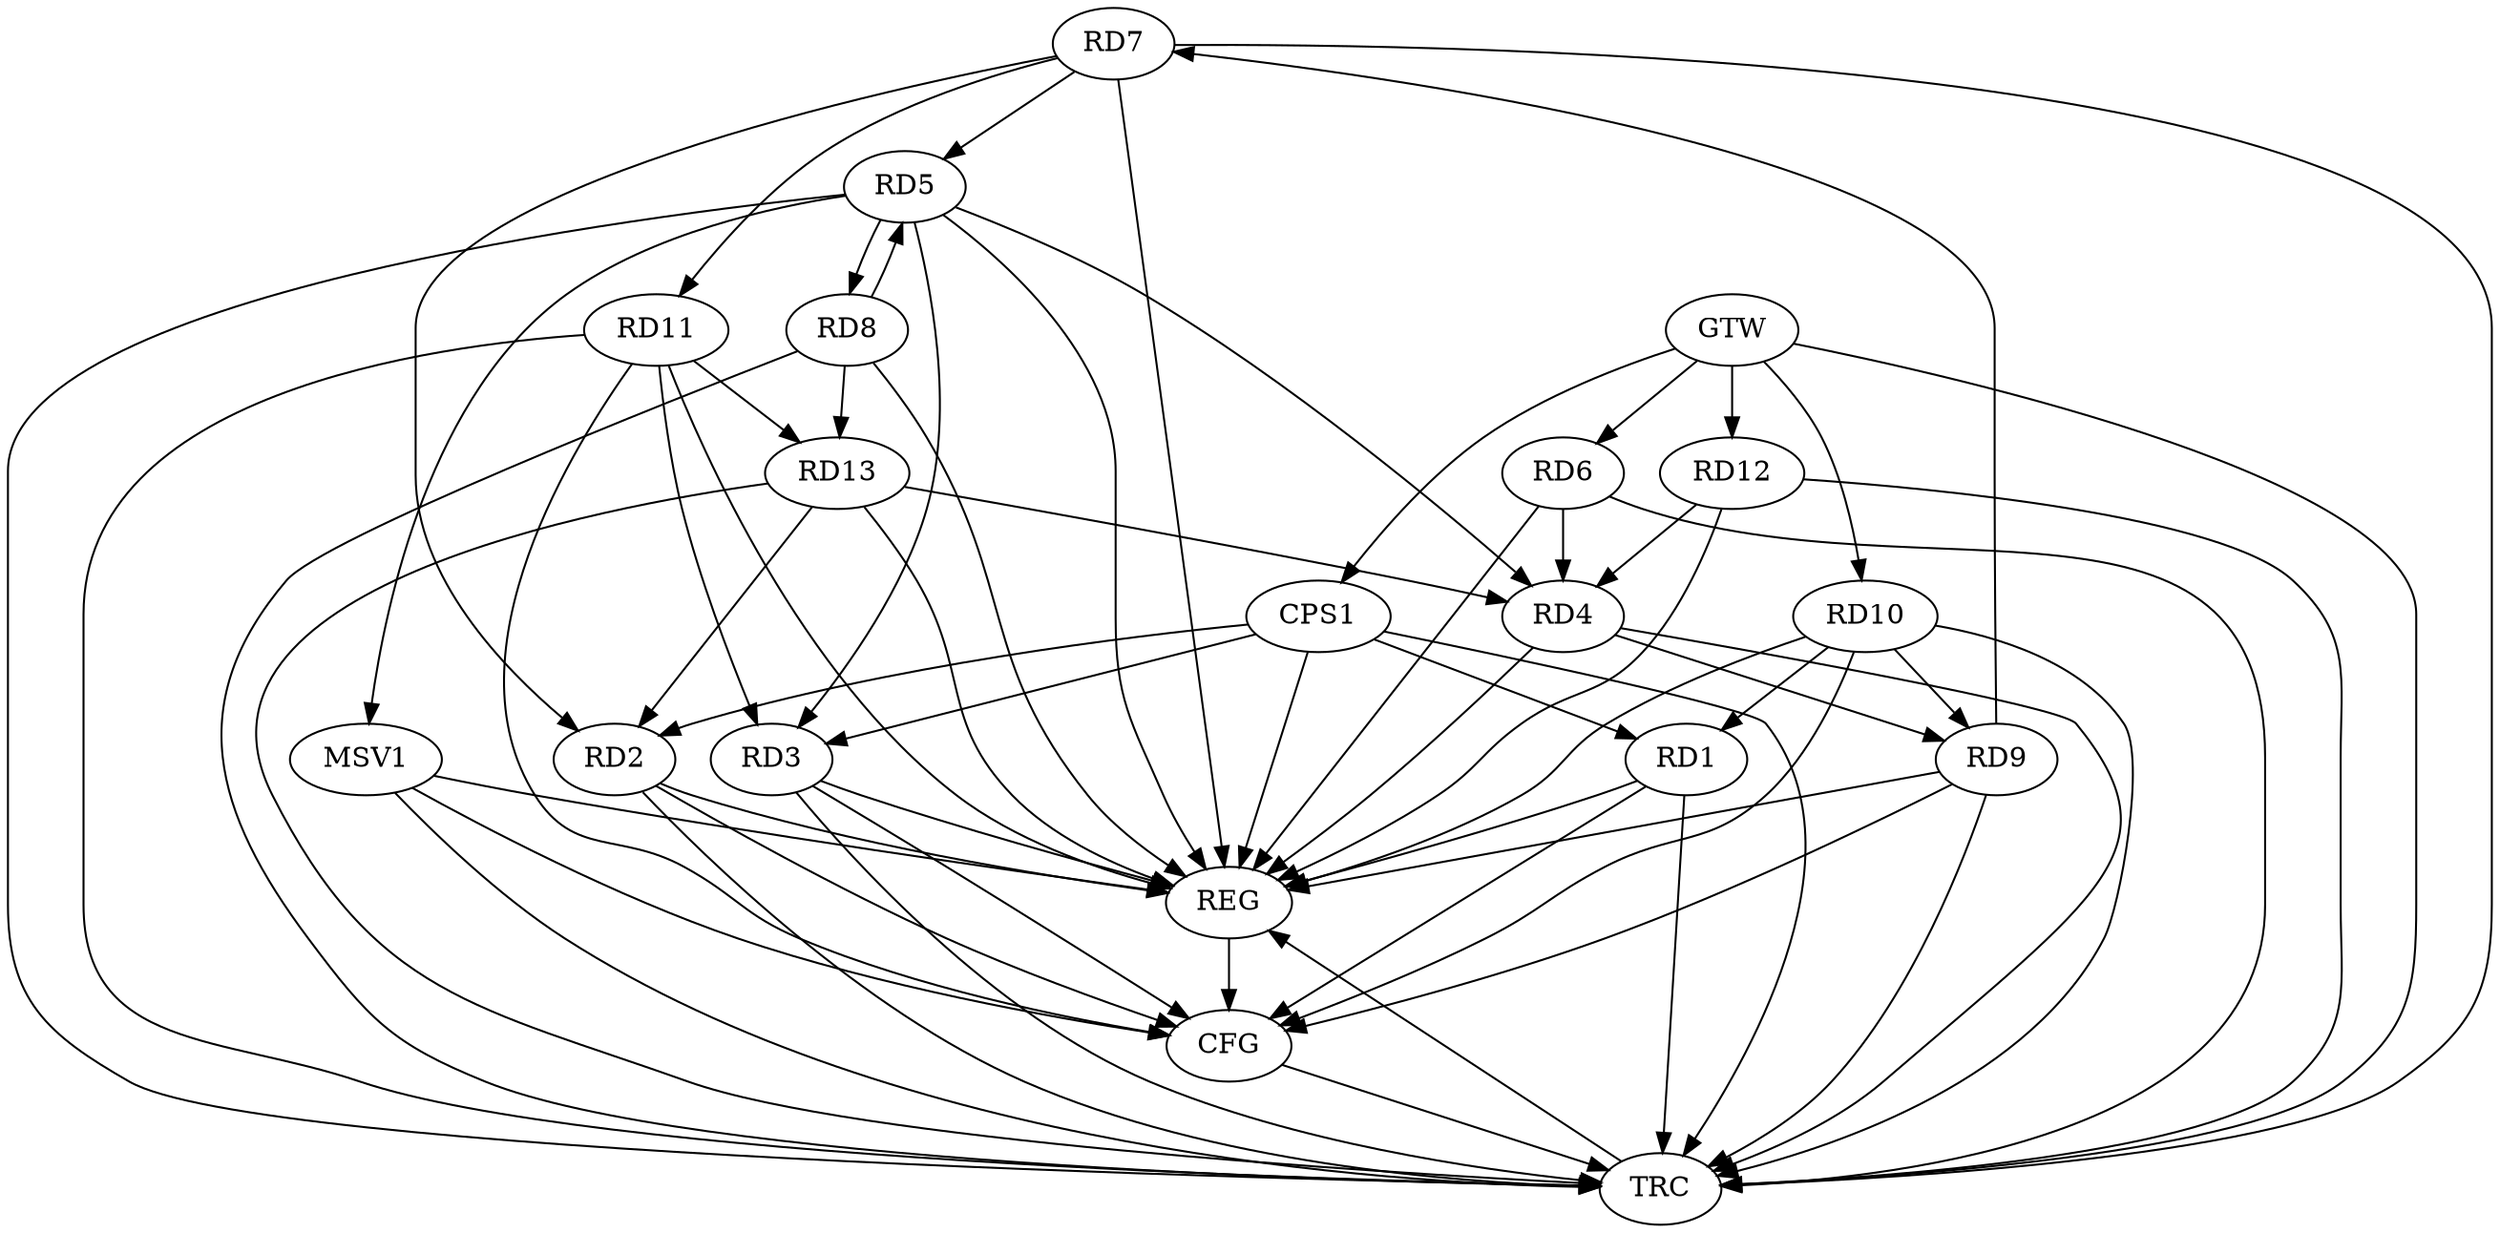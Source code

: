 strict digraph G {
  RD1 [ label="RD1" ];
  RD2 [ label="RD2" ];
  RD3 [ label="RD3" ];
  RD4 [ label="RD4" ];
  RD5 [ label="RD5" ];
  RD6 [ label="RD6" ];
  RD7 [ label="RD7" ];
  RD8 [ label="RD8" ];
  RD9 [ label="RD9" ];
  RD10 [ label="RD10" ];
  RD11 [ label="RD11" ];
  RD12 [ label="RD12" ];
  RD13 [ label="RD13" ];
  CPS1 [ label="CPS1" ];
  GTW [ label="GTW" ];
  REG [ label="REG" ];
  CFG [ label="CFG" ];
  TRC [ label="TRC" ];
  MSV1 [ label="MSV1" ];
  RD10 -> RD1;
  RD7 -> RD2;
  RD13 -> RD2;
  RD5 -> RD3;
  RD11 -> RD3;
  RD5 -> RD4;
  RD6 -> RD4;
  RD4 -> RD9;
  RD12 -> RD4;
  RD13 -> RD4;
  RD7 -> RD5;
  RD5 -> RD8;
  RD8 -> RD5;
  RD9 -> RD7;
  RD7 -> RD11;
  RD8 -> RD13;
  RD10 -> RD9;
  RD11 -> RD13;
  CPS1 -> RD1;
  CPS1 -> RD2;
  CPS1 -> RD3;
  GTW -> RD6;
  GTW -> RD10;
  GTW -> RD12;
  GTW -> CPS1;
  RD1 -> REG;
  RD2 -> REG;
  RD3 -> REG;
  RD4 -> REG;
  RD5 -> REG;
  RD6 -> REG;
  RD7 -> REG;
  RD8 -> REG;
  RD9 -> REG;
  RD10 -> REG;
  RD11 -> REG;
  RD12 -> REG;
  RD13 -> REG;
  CPS1 -> REG;
  RD9 -> CFG;
  RD10 -> CFG;
  RD3 -> CFG;
  RD2 -> CFG;
  RD1 -> CFG;
  RD11 -> CFG;
  REG -> CFG;
  RD1 -> TRC;
  RD2 -> TRC;
  RD3 -> TRC;
  RD4 -> TRC;
  RD5 -> TRC;
  RD6 -> TRC;
  RD7 -> TRC;
  RD8 -> TRC;
  RD9 -> TRC;
  RD10 -> TRC;
  RD11 -> TRC;
  RD12 -> TRC;
  RD13 -> TRC;
  CPS1 -> TRC;
  GTW -> TRC;
  CFG -> TRC;
  TRC -> REG;
  RD5 -> MSV1;
  MSV1 -> REG;
  MSV1 -> TRC;
  MSV1 -> CFG;
}
